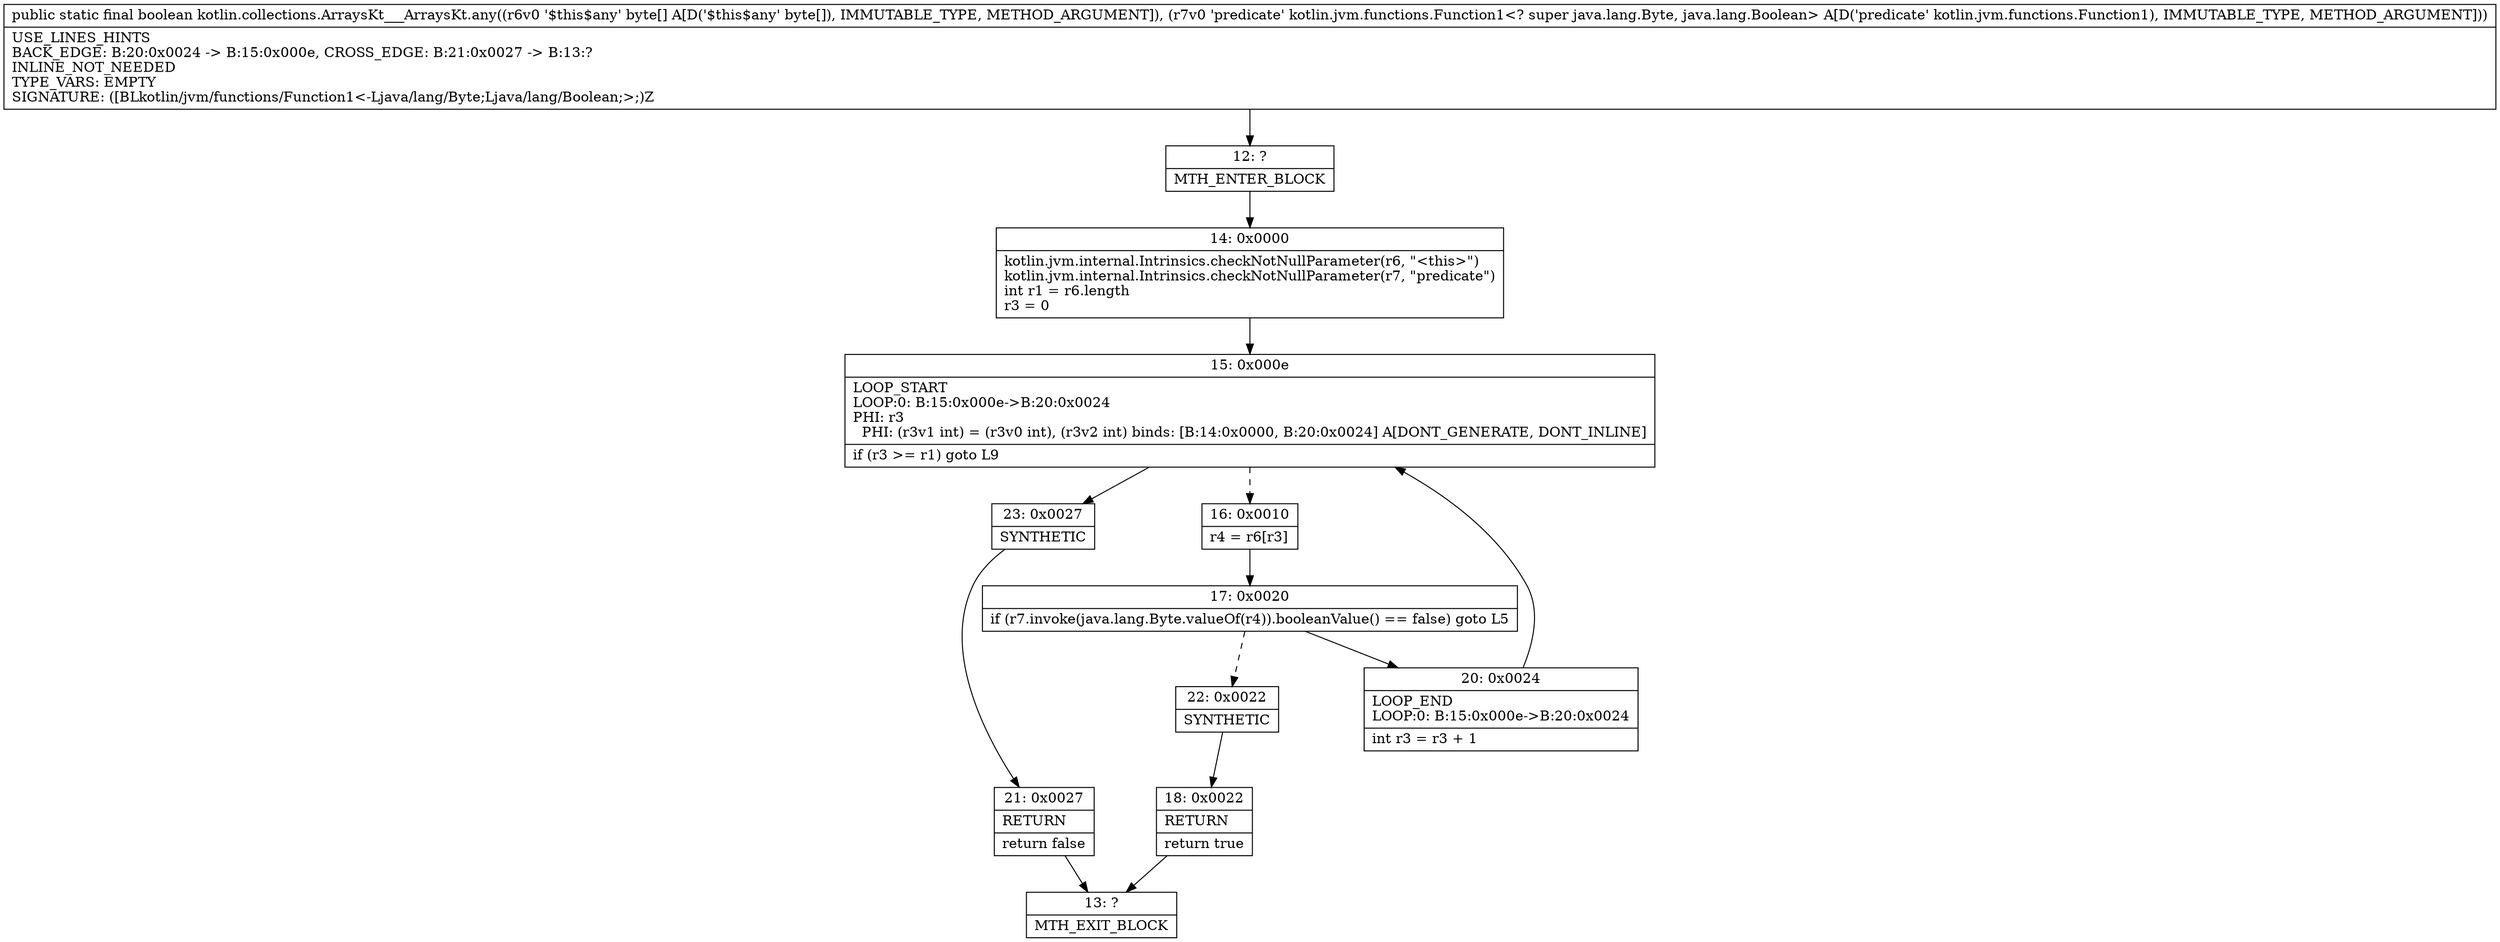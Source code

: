 digraph "CFG forkotlin.collections.ArraysKt___ArraysKt.any([BLkotlin\/jvm\/functions\/Function1;)Z" {
Node_12 [shape=record,label="{12\:\ ?|MTH_ENTER_BLOCK\l}"];
Node_14 [shape=record,label="{14\:\ 0x0000|kotlin.jvm.internal.Intrinsics.checkNotNullParameter(r6, \"\<this\>\")\lkotlin.jvm.internal.Intrinsics.checkNotNullParameter(r7, \"predicate\")\lint r1 = r6.length\lr3 = 0\l}"];
Node_15 [shape=record,label="{15\:\ 0x000e|LOOP_START\lLOOP:0: B:15:0x000e\-\>B:20:0x0024\lPHI: r3 \l  PHI: (r3v1 int) = (r3v0 int), (r3v2 int) binds: [B:14:0x0000, B:20:0x0024] A[DONT_GENERATE, DONT_INLINE]\l|if (r3 \>= r1) goto L9\l}"];
Node_16 [shape=record,label="{16\:\ 0x0010|r4 = r6[r3]\l}"];
Node_17 [shape=record,label="{17\:\ 0x0020|if (r7.invoke(java.lang.Byte.valueOf(r4)).booleanValue() == false) goto L5\l}"];
Node_20 [shape=record,label="{20\:\ 0x0024|LOOP_END\lLOOP:0: B:15:0x000e\-\>B:20:0x0024\l|int r3 = r3 + 1\l}"];
Node_22 [shape=record,label="{22\:\ 0x0022|SYNTHETIC\l}"];
Node_18 [shape=record,label="{18\:\ 0x0022|RETURN\l|return true\l}"];
Node_13 [shape=record,label="{13\:\ ?|MTH_EXIT_BLOCK\l}"];
Node_23 [shape=record,label="{23\:\ 0x0027|SYNTHETIC\l}"];
Node_21 [shape=record,label="{21\:\ 0x0027|RETURN\l|return false\l}"];
MethodNode[shape=record,label="{public static final boolean kotlin.collections.ArraysKt___ArraysKt.any((r6v0 '$this$any' byte[] A[D('$this$any' byte[]), IMMUTABLE_TYPE, METHOD_ARGUMENT]), (r7v0 'predicate' kotlin.jvm.functions.Function1\<? super java.lang.Byte, java.lang.Boolean\> A[D('predicate' kotlin.jvm.functions.Function1), IMMUTABLE_TYPE, METHOD_ARGUMENT]))  | USE_LINES_HINTS\lBACK_EDGE: B:20:0x0024 \-\> B:15:0x000e, CROSS_EDGE: B:21:0x0027 \-\> B:13:?\lINLINE_NOT_NEEDED\lTYPE_VARS: EMPTY\lSIGNATURE: ([BLkotlin\/jvm\/functions\/Function1\<\-Ljava\/lang\/Byte;Ljava\/lang\/Boolean;\>;)Z\l}"];
MethodNode -> Node_12;Node_12 -> Node_14;
Node_14 -> Node_15;
Node_15 -> Node_16[style=dashed];
Node_15 -> Node_23;
Node_16 -> Node_17;
Node_17 -> Node_20;
Node_17 -> Node_22[style=dashed];
Node_20 -> Node_15;
Node_22 -> Node_18;
Node_18 -> Node_13;
Node_23 -> Node_21;
Node_21 -> Node_13;
}

